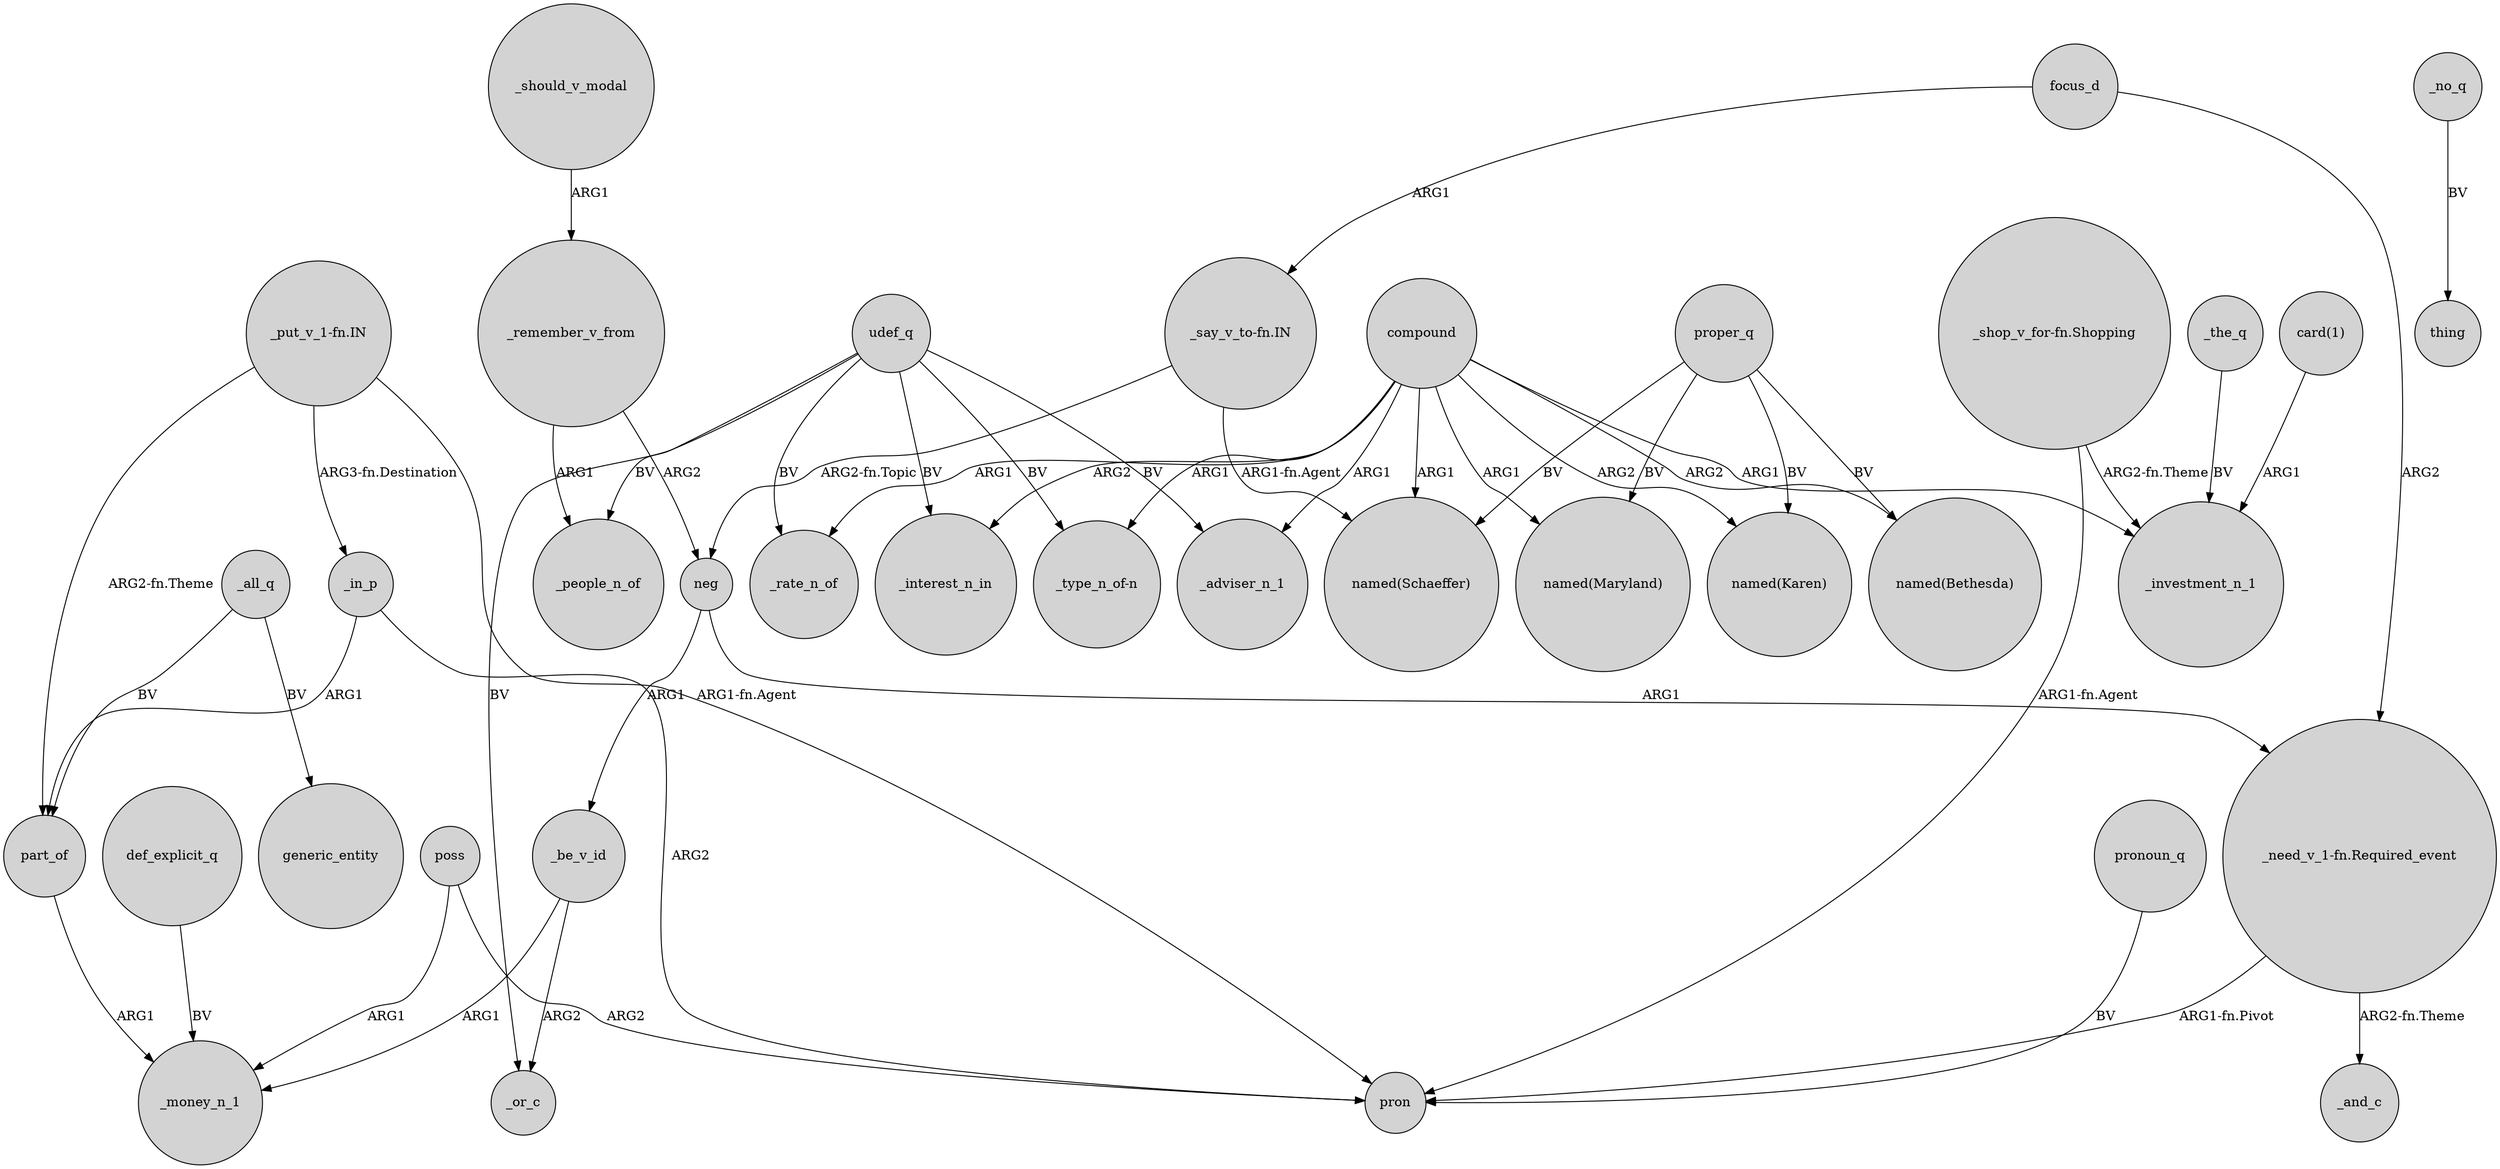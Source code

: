 digraph {
	node [shape=circle style=filled]
	"_put_v_1-fn.IN" -> pron [label="ARG1-fn.Agent"]
	compound -> "_type_n_of-n" [label=ARG1]
	poss -> pron [label=ARG2]
	udef_q -> "_type_n_of-n" [label=BV]
	_all_q -> part_of [label=BV]
	compound -> "named(Maryland)" [label=ARG1]
	"_need_v_1-fn.Required_event" -> pron [label="ARG1-fn.Pivot"]
	_be_v_id -> _money_n_1 [label=ARG1]
	"_shop_v_for-fn.Shopping" -> pron [label="ARG1-fn.Agent"]
	compound -> _rate_n_of [label=ARG1]
	"_put_v_1-fn.IN" -> _in_p [label="ARG3-fn.Destination"]
	neg -> "_need_v_1-fn.Required_event" [label=ARG1]
	udef_q -> _rate_n_of [label=BV]
	udef_q -> _interest_n_in [label=BV]
	udef_q -> _adviser_n_1 [label=BV]
	udef_q -> _or_c [label=BV]
	compound -> _interest_n_in [label=ARG2]
	_be_v_id -> _or_c [label=ARG2]
	focus_d -> "_need_v_1-fn.Required_event" [label=ARG2]
	compound -> _investment_n_1 [label=ARG1]
	proper_q -> "named(Maryland)" [label=BV]
	compound -> "named(Karen)" [label=ARG2]
	_should_v_modal -> _remember_v_from [label=ARG1]
	_all_q -> generic_entity [label=BV]
	part_of -> _money_n_1 [label=ARG1]
	pronoun_q -> pron [label=BV]
	udef_q -> _people_n_of [label=BV]
	"_put_v_1-fn.IN" -> part_of [label="ARG2-fn.Theme"]
	compound -> _adviser_n_1 [label=ARG1]
	proper_q -> "named(Bethesda)" [label=BV]
	"card(1)" -> _investment_n_1 [label=ARG1]
	"_say_v_to-fn.IN" -> "named(Schaeffer)" [label="ARG1-fn.Agent"]
	_no_q -> thing [label=BV]
	poss -> _money_n_1 [label=ARG1]
	"_shop_v_for-fn.Shopping" -> _investment_n_1 [label="ARG2-fn.Theme"]
	_in_p -> part_of [label=ARG1]
	"_need_v_1-fn.Required_event" -> _and_c [label="ARG2-fn.Theme"]
	compound -> "named(Schaeffer)" [label=ARG1]
	proper_q -> "named(Schaeffer)" [label=BV]
	_the_q -> _investment_n_1 [label=BV]
	neg -> _be_v_id [label=ARG1]
	"_say_v_to-fn.IN" -> neg [label="ARG2-fn.Topic"]
	proper_q -> "named(Karen)" [label=BV]
	_remember_v_from -> _people_n_of [label=ARG1]
	_in_p -> pron [label=ARG2]
	_remember_v_from -> neg [label=ARG2]
	compound -> "named(Bethesda)" [label=ARG2]
	focus_d -> "_say_v_to-fn.IN" [label=ARG1]
	def_explicit_q -> _money_n_1 [label=BV]
}
